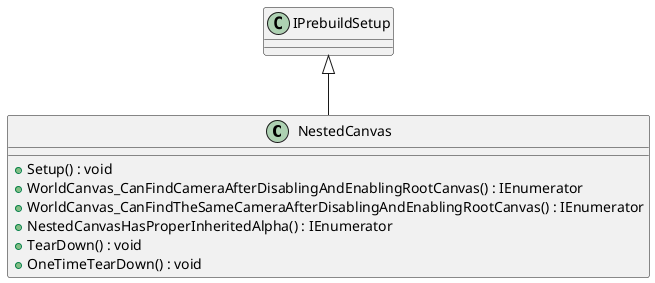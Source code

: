 @startuml
class NestedCanvas {
    + Setup() : void
    + WorldCanvas_CanFindCameraAfterDisablingAndEnablingRootCanvas() : IEnumerator
    + WorldCanvas_CanFindTheSameCameraAfterDisablingAndEnablingRootCanvas() : IEnumerator
    + NestedCanvasHasProperInheritedAlpha() : IEnumerator
    + TearDown() : void
    + OneTimeTearDown() : void
}
IPrebuildSetup <|-- NestedCanvas
@enduml
